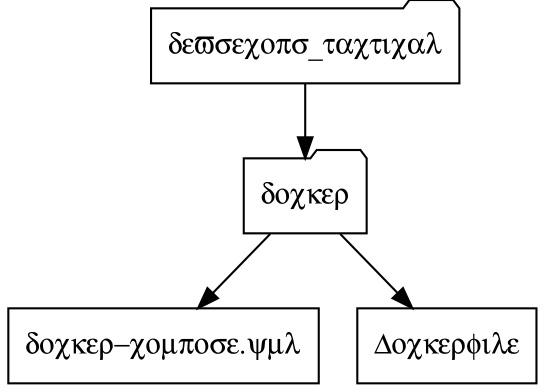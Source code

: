 digraph docker {
size="8,4";
node [fontname="Helvetica" fontsize=14 shape=box];
edge [fontname="Symbol" fontsize=10];
framework [shape=folder fontname="Symbol" label="devsecops_tactical"];
docker [shape=folder fontname="Symbol" label="docker"];
dockercom [fontname="Symbol" label="docker-compose.yml"];
Dockerfile [fontname="Symbol" label="Dockerfile"];
framework -> docker;
docker -> dockercom;
docker -> Dockerfile;
}
